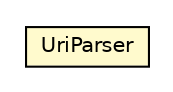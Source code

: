 #!/usr/local/bin/dot
#
# Class diagram 
# Generated by UMLGraph version R5_6-24-gf6e263 (http://www.umlgraph.org/)
#

digraph G {
	edge [fontname="Helvetica",fontsize=10,labelfontname="Helvetica",labelfontsize=10];
	node [fontname="Helvetica",fontsize=10,shape=plaintext];
	nodesep=0.25;
	ranksep=0.5;
	// io.reinert.requestor.core.uri.UriParser
	c54541 [label=<<table title="io.reinert.requestor.core.uri.UriParser" border="0" cellborder="1" cellspacing="0" cellpadding="2" port="p" bgcolor="lemonChiffon" href="./UriParser.html">
		<tr><td><table border="0" cellspacing="0" cellpadding="1">
<tr><td align="center" balign="center"> UriParser </td></tr>
		</table></td></tr>
		</table>>, URL="./UriParser.html", fontname="Helvetica", fontcolor="black", fontsize=10.0];
}

